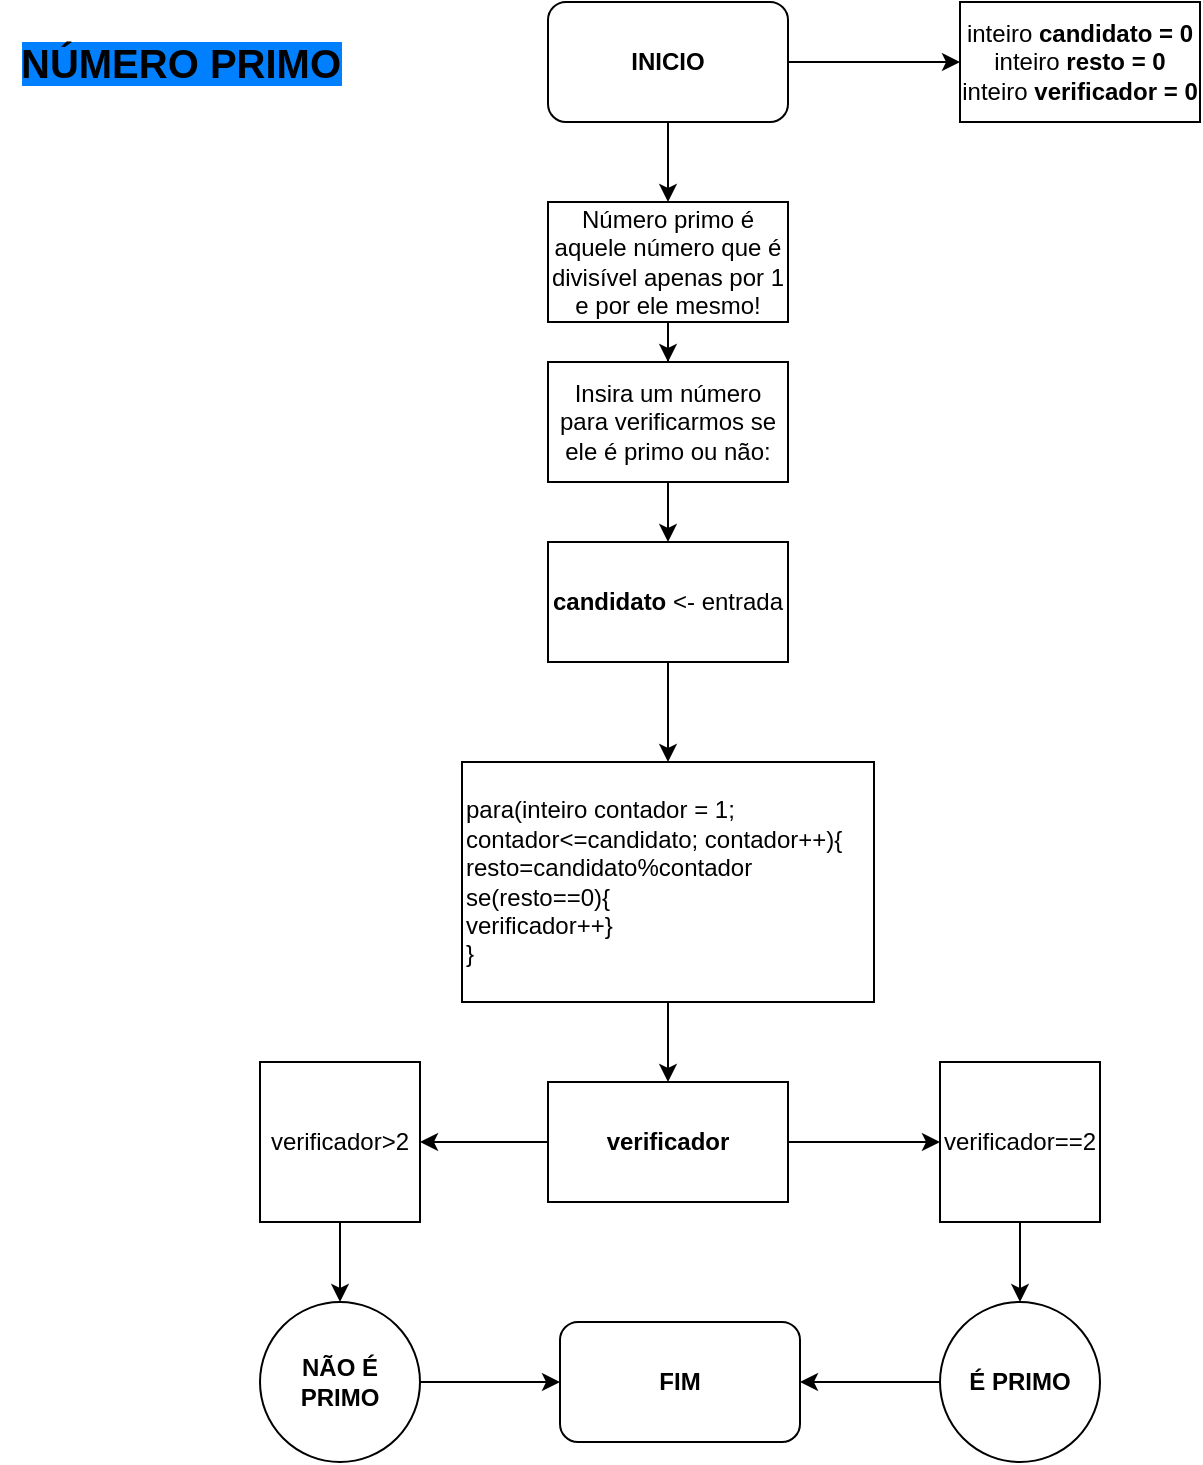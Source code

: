<mxfile version="24.4.4" type="github">
  <diagram name="Página-1" id="aSQS77xEJpxw0eKK1luw">
    <mxGraphModel dx="880" dy="468" grid="1" gridSize="10" guides="1" tooltips="1" connect="1" arrows="1" fold="1" page="1" pageScale="1" pageWidth="827" pageHeight="1169" math="0" shadow="0">
      <root>
        <mxCell id="0" />
        <mxCell id="1" parent="0" />
        <mxCell id="Sp3fm54vRSG5ZmfMtKE7-2" style="edgeStyle=orthogonalEdgeStyle;rounded=0;orthogonalLoop=1;jettySize=auto;html=1;" edge="1" parent="1" source="Sp3fm54vRSG5ZmfMtKE7-1">
          <mxGeometry relative="1" as="geometry">
            <mxPoint x="414" y="100" as="targetPoint" />
          </mxGeometry>
        </mxCell>
        <mxCell id="Sp3fm54vRSG5ZmfMtKE7-3" style="edgeStyle=orthogonalEdgeStyle;rounded=0;orthogonalLoop=1;jettySize=auto;html=1;" edge="1" parent="1" source="Sp3fm54vRSG5ZmfMtKE7-1">
          <mxGeometry relative="1" as="geometry">
            <mxPoint x="560" y="30" as="targetPoint" />
          </mxGeometry>
        </mxCell>
        <mxCell id="Sp3fm54vRSG5ZmfMtKE7-1" value="&lt;b&gt;INICIO&lt;/b&gt;" style="rounded=1;whiteSpace=wrap;html=1;" vertex="1" parent="1">
          <mxGeometry x="354" width="120" height="60" as="geometry" />
        </mxCell>
        <mxCell id="Sp3fm54vRSG5ZmfMtKE7-4" value="inteiro &lt;b&gt;candidato = 0&lt;/b&gt;&lt;div&gt;inteiro &lt;b&gt;resto = 0&lt;/b&gt;&lt;/div&gt;&lt;div&gt;inteiro &lt;b&gt;verificador = 0&lt;/b&gt;&lt;/div&gt;" style="rounded=0;whiteSpace=wrap;html=1;" vertex="1" parent="1">
          <mxGeometry x="560" width="120" height="60" as="geometry" />
        </mxCell>
        <mxCell id="Sp3fm54vRSG5ZmfMtKE7-7" style="edgeStyle=orthogonalEdgeStyle;rounded=0;orthogonalLoop=1;jettySize=auto;html=1;" edge="1" parent="1" source="Sp3fm54vRSG5ZmfMtKE7-5">
          <mxGeometry relative="1" as="geometry">
            <mxPoint x="414" y="270" as="targetPoint" />
          </mxGeometry>
        </mxCell>
        <mxCell id="Sp3fm54vRSG5ZmfMtKE7-5" value="Insira um número para verificarmos se ele é primo ou não:" style="rounded=0;whiteSpace=wrap;html=1;" vertex="1" parent="1">
          <mxGeometry x="354" y="180" width="120" height="60" as="geometry" />
        </mxCell>
        <mxCell id="Sp3fm54vRSG5ZmfMtKE7-6" value="&lt;font style=&quot;font-size: 20px;&quot;&gt;&lt;b style=&quot;background-color: rgb(0, 127, 255);&quot;&gt;NÚMERO PRIMO&lt;/b&gt;&lt;/font&gt;" style="text;html=1;align=center;verticalAlign=middle;resizable=0;points=[];autosize=1;strokeColor=none;fillColor=none;" vertex="1" parent="1">
          <mxGeometry x="80" y="10" width="180" height="40" as="geometry" />
        </mxCell>
        <mxCell id="Sp3fm54vRSG5ZmfMtKE7-12" style="edgeStyle=orthogonalEdgeStyle;rounded=0;orthogonalLoop=1;jettySize=auto;html=1;entryX=0.5;entryY=0;entryDx=0;entryDy=0;" edge="1" parent="1" source="Sp3fm54vRSG5ZmfMtKE7-8" target="Sp3fm54vRSG5ZmfMtKE7-11">
          <mxGeometry relative="1" as="geometry" />
        </mxCell>
        <mxCell id="Sp3fm54vRSG5ZmfMtKE7-8" value="&lt;b&gt;candidato &lt;/b&gt;&amp;lt;- entrada" style="rounded=0;whiteSpace=wrap;html=1;" vertex="1" parent="1">
          <mxGeometry x="354" y="270" width="120" height="60" as="geometry" />
        </mxCell>
        <mxCell id="Sp3fm54vRSG5ZmfMtKE7-10" style="edgeStyle=orthogonalEdgeStyle;rounded=0;orthogonalLoop=1;jettySize=auto;html=1;entryX=0.5;entryY=0;entryDx=0;entryDy=0;" edge="1" parent="1" source="Sp3fm54vRSG5ZmfMtKE7-9" target="Sp3fm54vRSG5ZmfMtKE7-5">
          <mxGeometry relative="1" as="geometry" />
        </mxCell>
        <mxCell id="Sp3fm54vRSG5ZmfMtKE7-9" value="Número primo é aquele número que é divisível apenas por 1 e por ele mesmo!" style="rounded=0;whiteSpace=wrap;html=1;" vertex="1" parent="1">
          <mxGeometry x="354" y="100" width="120" height="60" as="geometry" />
        </mxCell>
        <mxCell id="Sp3fm54vRSG5ZmfMtKE7-13" style="edgeStyle=orthogonalEdgeStyle;rounded=0;orthogonalLoop=1;jettySize=auto;html=1;" edge="1" parent="1" source="Sp3fm54vRSG5ZmfMtKE7-11">
          <mxGeometry relative="1" as="geometry">
            <mxPoint x="414" y="540" as="targetPoint" />
          </mxGeometry>
        </mxCell>
        <mxCell id="Sp3fm54vRSG5ZmfMtKE7-11" value="para(inteiro contador = 1; contador&amp;lt;=candidato; contador++){&lt;div&gt;resto=candidato%contador&lt;/div&gt;&lt;div&gt;se(resto==0){&lt;/div&gt;&lt;div&gt;verificador++}&lt;/div&gt;&lt;div&gt;}&lt;/div&gt;" style="rounded=0;whiteSpace=wrap;html=1;align=left;" vertex="1" parent="1">
          <mxGeometry x="311" y="380" width="206" height="120" as="geometry" />
        </mxCell>
        <mxCell id="Sp3fm54vRSG5ZmfMtKE7-15" style="edgeStyle=orthogonalEdgeStyle;rounded=0;orthogonalLoop=1;jettySize=auto;html=1;" edge="1" parent="1" source="Sp3fm54vRSG5ZmfMtKE7-14">
          <mxGeometry relative="1" as="geometry">
            <mxPoint x="290" y="570" as="targetPoint" />
          </mxGeometry>
        </mxCell>
        <mxCell id="Sp3fm54vRSG5ZmfMtKE7-17" style="edgeStyle=orthogonalEdgeStyle;rounded=0;orthogonalLoop=1;jettySize=auto;html=1;" edge="1" parent="1" source="Sp3fm54vRSG5ZmfMtKE7-14" target="Sp3fm54vRSG5ZmfMtKE7-18">
          <mxGeometry relative="1" as="geometry">
            <mxPoint x="550" y="570" as="targetPoint" />
          </mxGeometry>
        </mxCell>
        <mxCell id="Sp3fm54vRSG5ZmfMtKE7-14" value="&lt;b&gt;verificador&lt;/b&gt;" style="rounded=0;whiteSpace=wrap;html=1;" vertex="1" parent="1">
          <mxGeometry x="354" y="540" width="120" height="60" as="geometry" />
        </mxCell>
        <mxCell id="Sp3fm54vRSG5ZmfMtKE7-19" style="edgeStyle=orthogonalEdgeStyle;rounded=0;orthogonalLoop=1;jettySize=auto;html=1;" edge="1" parent="1" source="Sp3fm54vRSG5ZmfMtKE7-16">
          <mxGeometry relative="1" as="geometry">
            <mxPoint x="250" y="650" as="targetPoint" />
          </mxGeometry>
        </mxCell>
        <mxCell id="Sp3fm54vRSG5ZmfMtKE7-16" value="verificador&amp;gt;2" style="whiteSpace=wrap;html=1;aspect=fixed;" vertex="1" parent="1">
          <mxGeometry x="210" y="530" width="80" height="80" as="geometry" />
        </mxCell>
        <mxCell id="Sp3fm54vRSG5ZmfMtKE7-20" style="edgeStyle=orthogonalEdgeStyle;rounded=0;orthogonalLoop=1;jettySize=auto;html=1;" edge="1" parent="1" source="Sp3fm54vRSG5ZmfMtKE7-18" target="Sp3fm54vRSG5ZmfMtKE7-21">
          <mxGeometry relative="1" as="geometry">
            <mxPoint x="590" y="650" as="targetPoint" />
          </mxGeometry>
        </mxCell>
        <mxCell id="Sp3fm54vRSG5ZmfMtKE7-18" value="verificador==2" style="whiteSpace=wrap;html=1;aspect=fixed;" vertex="1" parent="1">
          <mxGeometry x="550" y="530" width="80" height="80" as="geometry" />
        </mxCell>
        <mxCell id="Sp3fm54vRSG5ZmfMtKE7-24" style="edgeStyle=orthogonalEdgeStyle;rounded=0;orthogonalLoop=1;jettySize=auto;html=1;" edge="1" parent="1" source="Sp3fm54vRSG5ZmfMtKE7-21" target="Sp3fm54vRSG5ZmfMtKE7-25">
          <mxGeometry relative="1" as="geometry">
            <mxPoint x="480" y="690" as="targetPoint" />
          </mxGeometry>
        </mxCell>
        <mxCell id="Sp3fm54vRSG5ZmfMtKE7-21" value="&lt;b&gt;É PRIMO&lt;/b&gt;" style="ellipse;whiteSpace=wrap;html=1;aspect=fixed;" vertex="1" parent="1">
          <mxGeometry x="550" y="650" width="80" height="80" as="geometry" />
        </mxCell>
        <mxCell id="Sp3fm54vRSG5ZmfMtKE7-23" style="edgeStyle=orthogonalEdgeStyle;rounded=0;orthogonalLoop=1;jettySize=auto;html=1;" edge="1" parent="1" source="Sp3fm54vRSG5ZmfMtKE7-22">
          <mxGeometry relative="1" as="geometry">
            <mxPoint x="360" y="690" as="targetPoint" />
          </mxGeometry>
        </mxCell>
        <mxCell id="Sp3fm54vRSG5ZmfMtKE7-22" value="&lt;b&gt;NÃO É PRIMO&lt;/b&gt;" style="ellipse;whiteSpace=wrap;html=1;aspect=fixed;" vertex="1" parent="1">
          <mxGeometry x="210" y="650" width="80" height="80" as="geometry" />
        </mxCell>
        <mxCell id="Sp3fm54vRSG5ZmfMtKE7-25" value="&lt;b&gt;FIM&lt;/b&gt;" style="rounded=1;whiteSpace=wrap;html=1;" vertex="1" parent="1">
          <mxGeometry x="360" y="660" width="120" height="60" as="geometry" />
        </mxCell>
      </root>
    </mxGraphModel>
  </diagram>
</mxfile>
